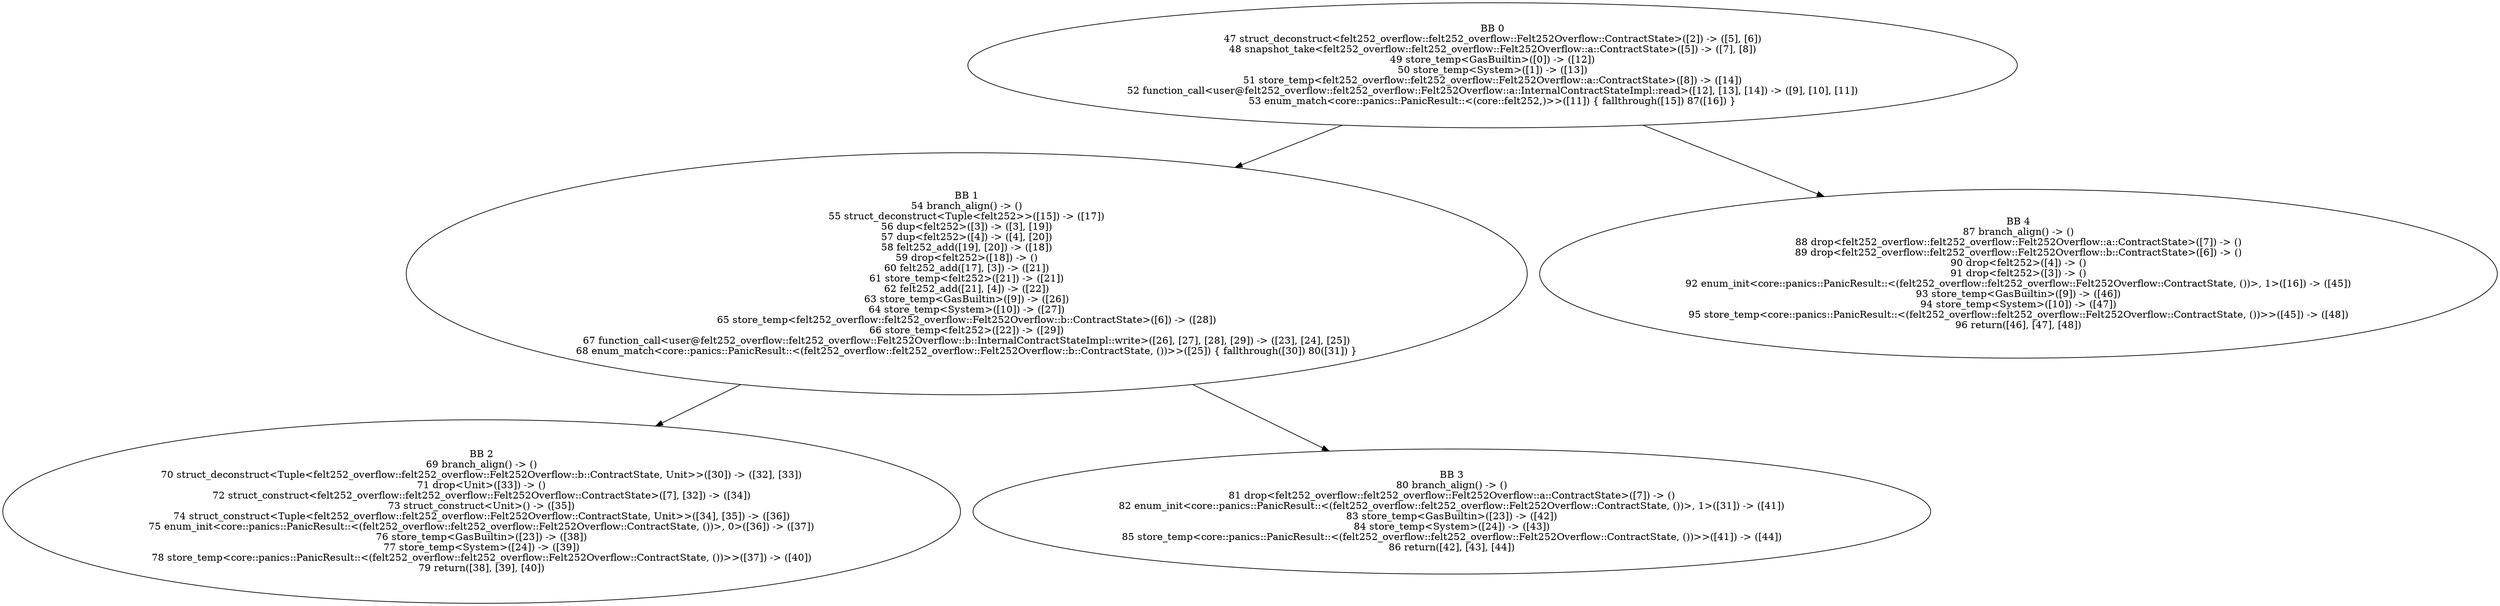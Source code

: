 digraph "felt252_overflow_felt252_overflow_Felt252Overflow_bad_add_controlled.dot" {
    0[label="BB 0
47 struct_deconstruct<felt252_overflow::felt252_overflow::Felt252Overflow::ContractState>([2]) -> ([5], [6])
48 snapshot_take<felt252_overflow::felt252_overflow::Felt252Overflow::a::ContractState>([5]) -> ([7], [8])
49 store_temp<GasBuiltin>([0]) -> ([12])
50 store_temp<System>([1]) -> ([13])
51 store_temp<felt252_overflow::felt252_overflow::Felt252Overflow::a::ContractState>([8]) -> ([14])
52 function_call<user@felt252_overflow::felt252_overflow::Felt252Overflow::a::InternalContractStateImpl::read>([12], [13], [14]) -> ([9], [10], [11])
53 enum_match<core::panics::PanicResult::<(core::felt252,)>>([11]) { fallthrough([15]) 87([16]) }
"]
    0 -> 1 
    0 -> 4 
    1[label="BB 1
54 branch_align() -> ()
55 struct_deconstruct<Tuple<felt252>>([15]) -> ([17])
56 dup<felt252>([3]) -> ([3], [19])
57 dup<felt252>([4]) -> ([4], [20])
58 felt252_add([19], [20]) -> ([18])
59 drop<felt252>([18]) -> ()
60 felt252_add([17], [3]) -> ([21])
61 store_temp<felt252>([21]) -> ([21])
62 felt252_add([21], [4]) -> ([22])
63 store_temp<GasBuiltin>([9]) -> ([26])
64 store_temp<System>([10]) -> ([27])
65 store_temp<felt252_overflow::felt252_overflow::Felt252Overflow::b::ContractState>([6]) -> ([28])
66 store_temp<felt252>([22]) -> ([29])
67 function_call<user@felt252_overflow::felt252_overflow::Felt252Overflow::b::InternalContractStateImpl::write>([26], [27], [28], [29]) -> ([23], [24], [25])
68 enum_match<core::panics::PanicResult::<(felt252_overflow::felt252_overflow::Felt252Overflow::b::ContractState, ())>>([25]) { fallthrough([30]) 80([31]) }
"]
    1 -> 2 
    1 -> 3 
    2[label="BB 2
69 branch_align() -> ()
70 struct_deconstruct<Tuple<felt252_overflow::felt252_overflow::Felt252Overflow::b::ContractState, Unit>>([30]) -> ([32], [33])
71 drop<Unit>([33]) -> ()
72 struct_construct<felt252_overflow::felt252_overflow::Felt252Overflow::ContractState>([7], [32]) -> ([34])
73 struct_construct<Unit>() -> ([35])
74 struct_construct<Tuple<felt252_overflow::felt252_overflow::Felt252Overflow::ContractState, Unit>>([34], [35]) -> ([36])
75 enum_init<core::panics::PanicResult::<(felt252_overflow::felt252_overflow::Felt252Overflow::ContractState, ())>, 0>([36]) -> ([37])
76 store_temp<GasBuiltin>([23]) -> ([38])
77 store_temp<System>([24]) -> ([39])
78 store_temp<core::panics::PanicResult::<(felt252_overflow::felt252_overflow::Felt252Overflow::ContractState, ())>>([37]) -> ([40])
79 return([38], [39], [40])
"]
    3[label="BB 3
80 branch_align() -> ()
81 drop<felt252_overflow::felt252_overflow::Felt252Overflow::a::ContractState>([7]) -> ()
82 enum_init<core::panics::PanicResult::<(felt252_overflow::felt252_overflow::Felt252Overflow::ContractState, ())>, 1>([31]) -> ([41])
83 store_temp<GasBuiltin>([23]) -> ([42])
84 store_temp<System>([24]) -> ([43])
85 store_temp<core::panics::PanicResult::<(felt252_overflow::felt252_overflow::Felt252Overflow::ContractState, ())>>([41]) -> ([44])
86 return([42], [43], [44])
"]
    4[label="BB 4
87 branch_align() -> ()
88 drop<felt252_overflow::felt252_overflow::Felt252Overflow::a::ContractState>([7]) -> ()
89 drop<felt252_overflow::felt252_overflow::Felt252Overflow::b::ContractState>([6]) -> ()
90 drop<felt252>([4]) -> ()
91 drop<felt252>([3]) -> ()
92 enum_init<core::panics::PanicResult::<(felt252_overflow::felt252_overflow::Felt252Overflow::ContractState, ())>, 1>([16]) -> ([45])
93 store_temp<GasBuiltin>([9]) -> ([46])
94 store_temp<System>([10]) -> ([47])
95 store_temp<core::panics::PanicResult::<(felt252_overflow::felt252_overflow::Felt252Overflow::ContractState, ())>>([45]) -> ([48])
96 return([46], [47], [48])
"]
}